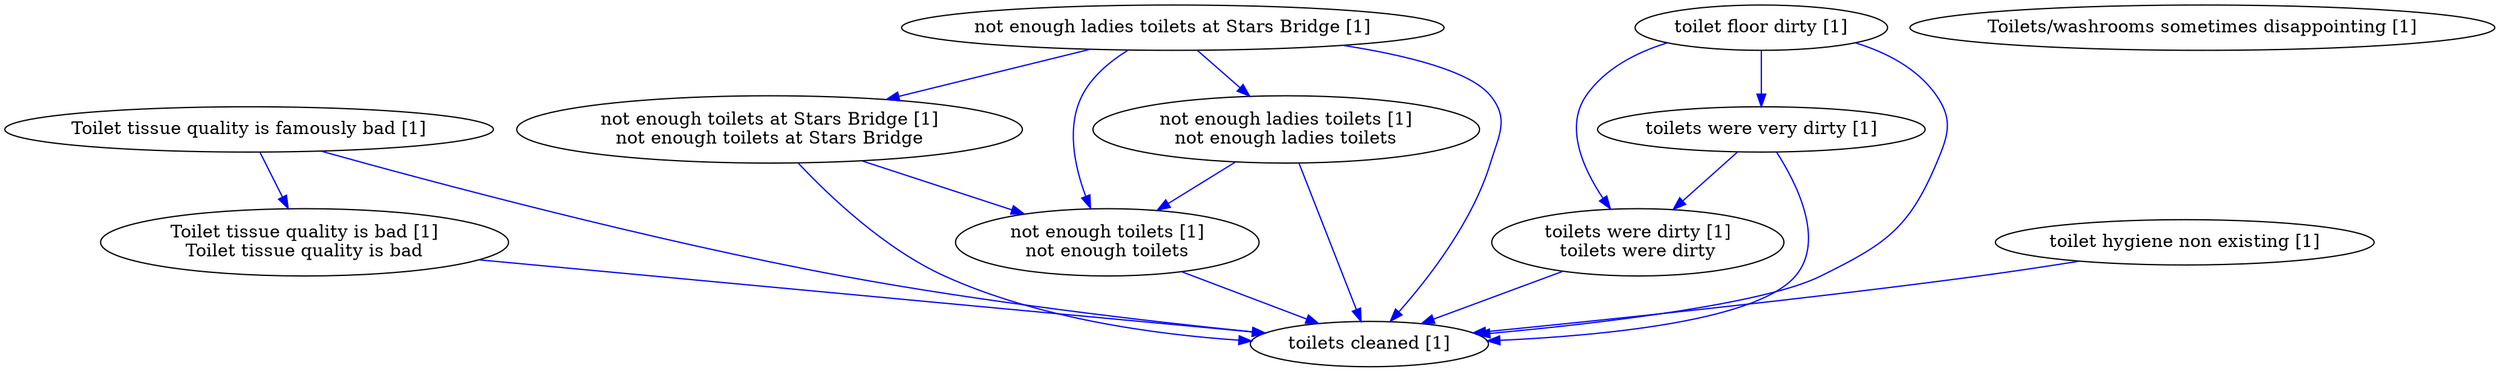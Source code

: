 digraph collapsedGraph {
"Toilet tissue quality is famously bad [1]""Toilet tissue quality is bad [1]\nToilet tissue quality is bad""Toilets/washrooms sometimes disappointing [1]""not enough ladies toilets at Stars Bridge [1]""not enough toilets at Stars Bridge [1]\nnot enough toilets at Stars Bridge""not enough toilets [1]\nnot enough toilets""not enough ladies toilets [1]\nnot enough ladies toilets""toilet floor dirty [1]""toilet hygiene non existing [1]""toilets cleaned [1]""toilets were very dirty [1]""toilets were dirty [1]\ntoilets were dirty""toilet floor dirty [1]" -> "toilets were dirty [1]\ntoilets were dirty" [color=blue]
"Toilet tissue quality is bad [1]\nToilet tissue quality is bad" -> "toilets cleaned [1]" [color=blue]
"toilets were very dirty [1]" -> "toilets cleaned [1]" [color=blue]
"not enough toilets [1]\nnot enough toilets" -> "toilets cleaned [1]" [color=blue]
"not enough toilets at Stars Bridge [1]\nnot enough toilets at Stars Bridge" -> "toilets cleaned [1]" [color=blue]
"toilet floor dirty [1]" -> "toilets cleaned [1]" [color=blue]
"Toilet tissue quality is famously bad [1]" -> "toilets cleaned [1]" [color=blue]
"toilet floor dirty [1]" -> "toilets were very dirty [1]" [color=blue]
"toilets were dirty [1]\ntoilets were dirty" -> "toilets cleaned [1]" [color=blue]
"not enough ladies toilets [1]\nnot enough ladies toilets" -> "toilets cleaned [1]" [color=blue]
"not enough ladies toilets at Stars Bridge [1]" -> "toilets cleaned [1]" [color=blue]
"toilet hygiene non existing [1]" -> "toilets cleaned [1]" [color=blue]
"Toilet tissue quality is famously bad [1]" -> "Toilet tissue quality is bad [1]\nToilet tissue quality is bad" [color=blue]
"not enough ladies toilets at Stars Bridge [1]" -> "not enough toilets at Stars Bridge [1]\nnot enough toilets at Stars Bridge" [color=blue]
"not enough toilets at Stars Bridge [1]\nnot enough toilets at Stars Bridge" -> "not enough toilets [1]\nnot enough toilets" [color=blue]
"not enough ladies toilets at Stars Bridge [1]" -> "not enough ladies toilets [1]\nnot enough ladies toilets" [color=blue]
"not enough ladies toilets [1]\nnot enough ladies toilets" -> "not enough toilets [1]\nnot enough toilets" [color=blue]
"not enough ladies toilets at Stars Bridge [1]" -> "not enough toilets [1]\nnot enough toilets" [color=blue]
"toilets were very dirty [1]" -> "toilets were dirty [1]\ntoilets were dirty" [color=blue]
}